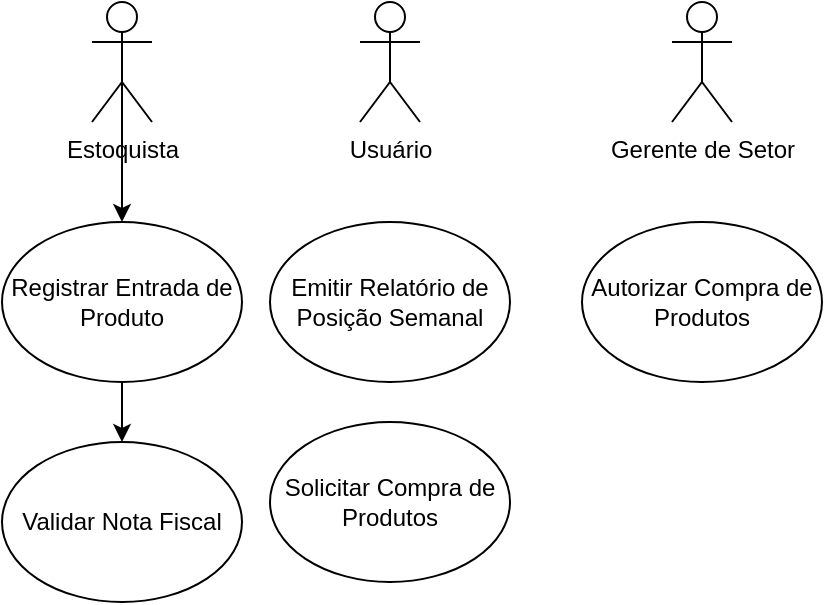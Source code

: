 <mxfile version="24.8.6">
  <diagram id="C5RBs43oDa-KdzZeNtuy" name="Page-1">
    <mxGraphModel dx="1393" dy="796" grid="1" gridSize="10" guides="1" tooltips="1" connect="1" arrows="1" fold="1" page="1" pageScale="1" pageWidth="827" pageHeight="1169" math="0" shadow="0">
      <root>
        <mxCell id="WIyWlLk6GJQsqaUBKTNV-0" />
        <mxCell id="WIyWlLk6GJQsqaUBKTNV-1" parent="WIyWlLk6GJQsqaUBKTNV-0" />
        <mxCell id="fb_G9yq6q-zGA6ELe5B0-9" style="edgeStyle=orthogonalEdgeStyle;rounded=0;orthogonalLoop=1;jettySize=auto;html=1;exitX=0.5;exitY=0.5;exitDx=0;exitDy=0;exitPerimeter=0;jumpStyle=none;" edge="1" parent="WIyWlLk6GJQsqaUBKTNV-1" source="fb_G9yq6q-zGA6ELe5B0-0" target="fb_G9yq6q-zGA6ELe5B0-3">
          <mxGeometry relative="1" as="geometry" />
        </mxCell>
        <mxCell id="fb_G9yq6q-zGA6ELe5B0-0" value="Estoquista" style="shape=umlActor;verticalLabelPosition=bottom;verticalAlign=top;html=1;outlineConnect=0;" vertex="1" parent="WIyWlLk6GJQsqaUBKTNV-1">
          <mxGeometry x="280" y="50" width="30" height="60" as="geometry" />
        </mxCell>
        <mxCell id="fb_G9yq6q-zGA6ELe5B0-8" style="edgeStyle=orthogonalEdgeStyle;rounded=0;orthogonalLoop=1;jettySize=auto;html=1;exitX=0.5;exitY=0.5;exitDx=0;exitDy=0;exitPerimeter=0;entryX=0.5;entryY=0.5;entryDx=0;entryDy=0;entryPerimeter=0;" edge="1" parent="WIyWlLk6GJQsqaUBKTNV-1" source="fb_G9yq6q-zGA6ELe5B0-1" target="fb_G9yq6q-zGA6ELe5B0-1">
          <mxGeometry relative="1" as="geometry">
            <mxPoint x="500" y="70" as="targetPoint" />
          </mxGeometry>
        </mxCell>
        <mxCell id="fb_G9yq6q-zGA6ELe5B0-1" value="Usuário" style="shape=umlActor;verticalLabelPosition=bottom;verticalAlign=top;html=1;outlineConnect=0;" vertex="1" parent="WIyWlLk6GJQsqaUBKTNV-1">
          <mxGeometry x="414" y="50" width="30" height="60" as="geometry" />
        </mxCell>
        <mxCell id="fb_G9yq6q-zGA6ELe5B0-2" value="Gerente de Setor&lt;div&gt;&lt;br&gt;&lt;/div&gt;" style="shape=umlActor;verticalLabelPosition=bottom;verticalAlign=top;html=1;outlineConnect=0;" vertex="1" parent="WIyWlLk6GJQsqaUBKTNV-1">
          <mxGeometry x="570" y="50" width="30" height="60" as="geometry" />
        </mxCell>
        <mxCell id="fb_G9yq6q-zGA6ELe5B0-10" style="edgeStyle=orthogonalEdgeStyle;rounded=0;orthogonalLoop=1;jettySize=auto;html=1;exitX=0.5;exitY=1;exitDx=0;exitDy=0;entryX=0.5;entryY=0;entryDx=0;entryDy=0;" edge="1" parent="WIyWlLk6GJQsqaUBKTNV-1" source="fb_G9yq6q-zGA6ELe5B0-3" target="fb_G9yq6q-zGA6ELe5B0-4">
          <mxGeometry relative="1" as="geometry" />
        </mxCell>
        <mxCell id="fb_G9yq6q-zGA6ELe5B0-3" value="Registrar Entrada de Produto" style="ellipse;whiteSpace=wrap;html=1;" vertex="1" parent="WIyWlLk6GJQsqaUBKTNV-1">
          <mxGeometry x="235" y="160" width="120" height="80" as="geometry" />
        </mxCell>
        <mxCell id="fb_G9yq6q-zGA6ELe5B0-4" value="Validar Nota Fiscal" style="ellipse;whiteSpace=wrap;html=1;" vertex="1" parent="WIyWlLk6GJQsqaUBKTNV-1">
          <mxGeometry x="235" y="270" width="120" height="80" as="geometry" />
        </mxCell>
        <mxCell id="fb_G9yq6q-zGA6ELe5B0-5" value="Emitir Relatório de Posição Semanal" style="ellipse;whiteSpace=wrap;html=1;" vertex="1" parent="WIyWlLk6GJQsqaUBKTNV-1">
          <mxGeometry x="369" y="160" width="120" height="80" as="geometry" />
        </mxCell>
        <mxCell id="fb_G9yq6q-zGA6ELe5B0-6" value="Solicitar Compra de Produtos" style="ellipse;whiteSpace=wrap;html=1;" vertex="1" parent="WIyWlLk6GJQsqaUBKTNV-1">
          <mxGeometry x="369" y="260" width="120" height="80" as="geometry" />
        </mxCell>
        <mxCell id="fb_G9yq6q-zGA6ELe5B0-7" value="Autorizar Compra de Produtos" style="ellipse;whiteSpace=wrap;html=1;" vertex="1" parent="WIyWlLk6GJQsqaUBKTNV-1">
          <mxGeometry x="525" y="160" width="120" height="80" as="geometry" />
        </mxCell>
      </root>
    </mxGraphModel>
  </diagram>
</mxfile>
